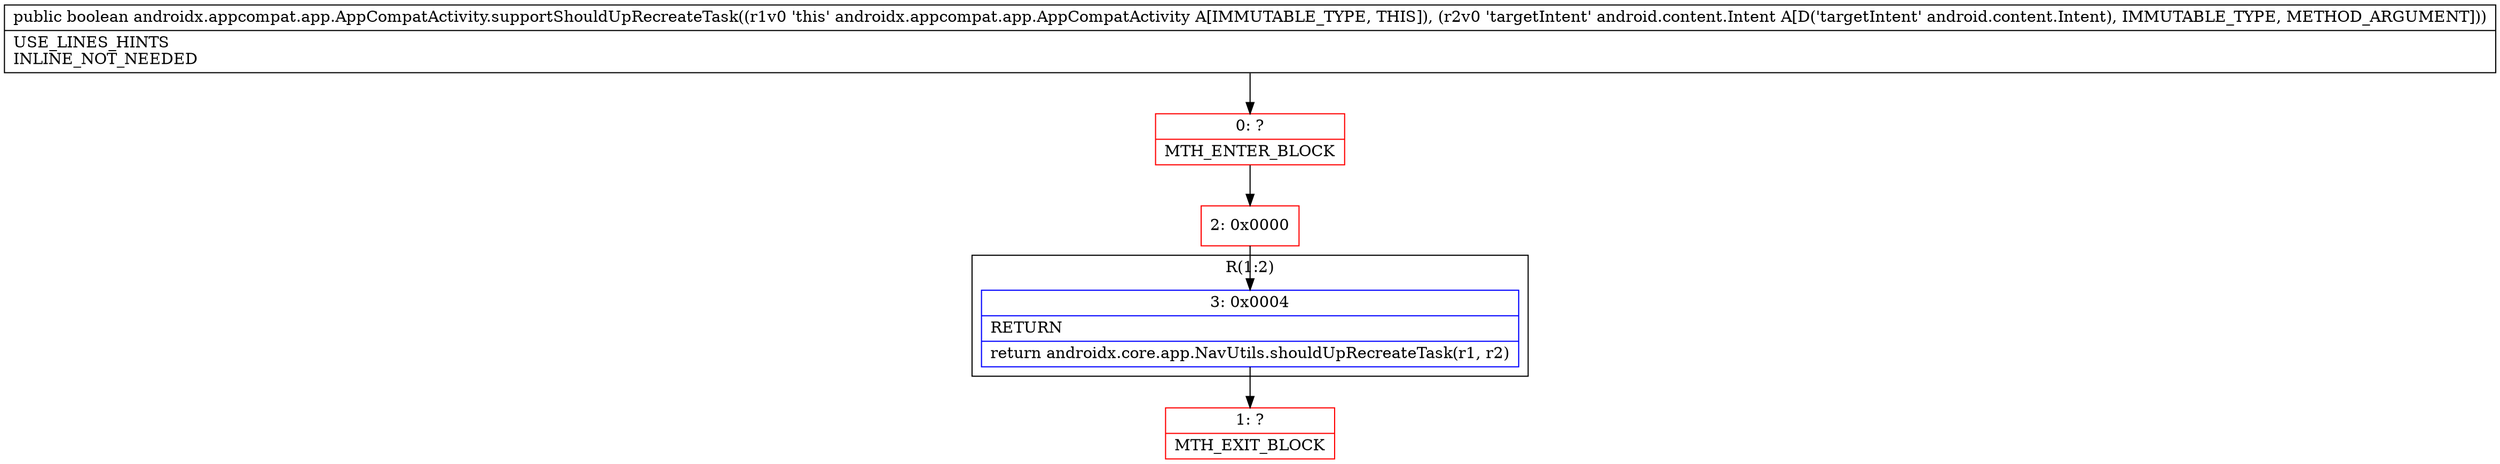 digraph "CFG forandroidx.appcompat.app.AppCompatActivity.supportShouldUpRecreateTask(Landroid\/content\/Intent;)Z" {
subgraph cluster_Region_1277026751 {
label = "R(1:2)";
node [shape=record,color=blue];
Node_3 [shape=record,label="{3\:\ 0x0004|RETURN\l|return androidx.core.app.NavUtils.shouldUpRecreateTask(r1, r2)\l}"];
}
Node_0 [shape=record,color=red,label="{0\:\ ?|MTH_ENTER_BLOCK\l}"];
Node_2 [shape=record,color=red,label="{2\:\ 0x0000}"];
Node_1 [shape=record,color=red,label="{1\:\ ?|MTH_EXIT_BLOCK\l}"];
MethodNode[shape=record,label="{public boolean androidx.appcompat.app.AppCompatActivity.supportShouldUpRecreateTask((r1v0 'this' androidx.appcompat.app.AppCompatActivity A[IMMUTABLE_TYPE, THIS]), (r2v0 'targetIntent' android.content.Intent A[D('targetIntent' android.content.Intent), IMMUTABLE_TYPE, METHOD_ARGUMENT]))  | USE_LINES_HINTS\lINLINE_NOT_NEEDED\l}"];
MethodNode -> Node_0;Node_3 -> Node_1;
Node_0 -> Node_2;
Node_2 -> Node_3;
}

